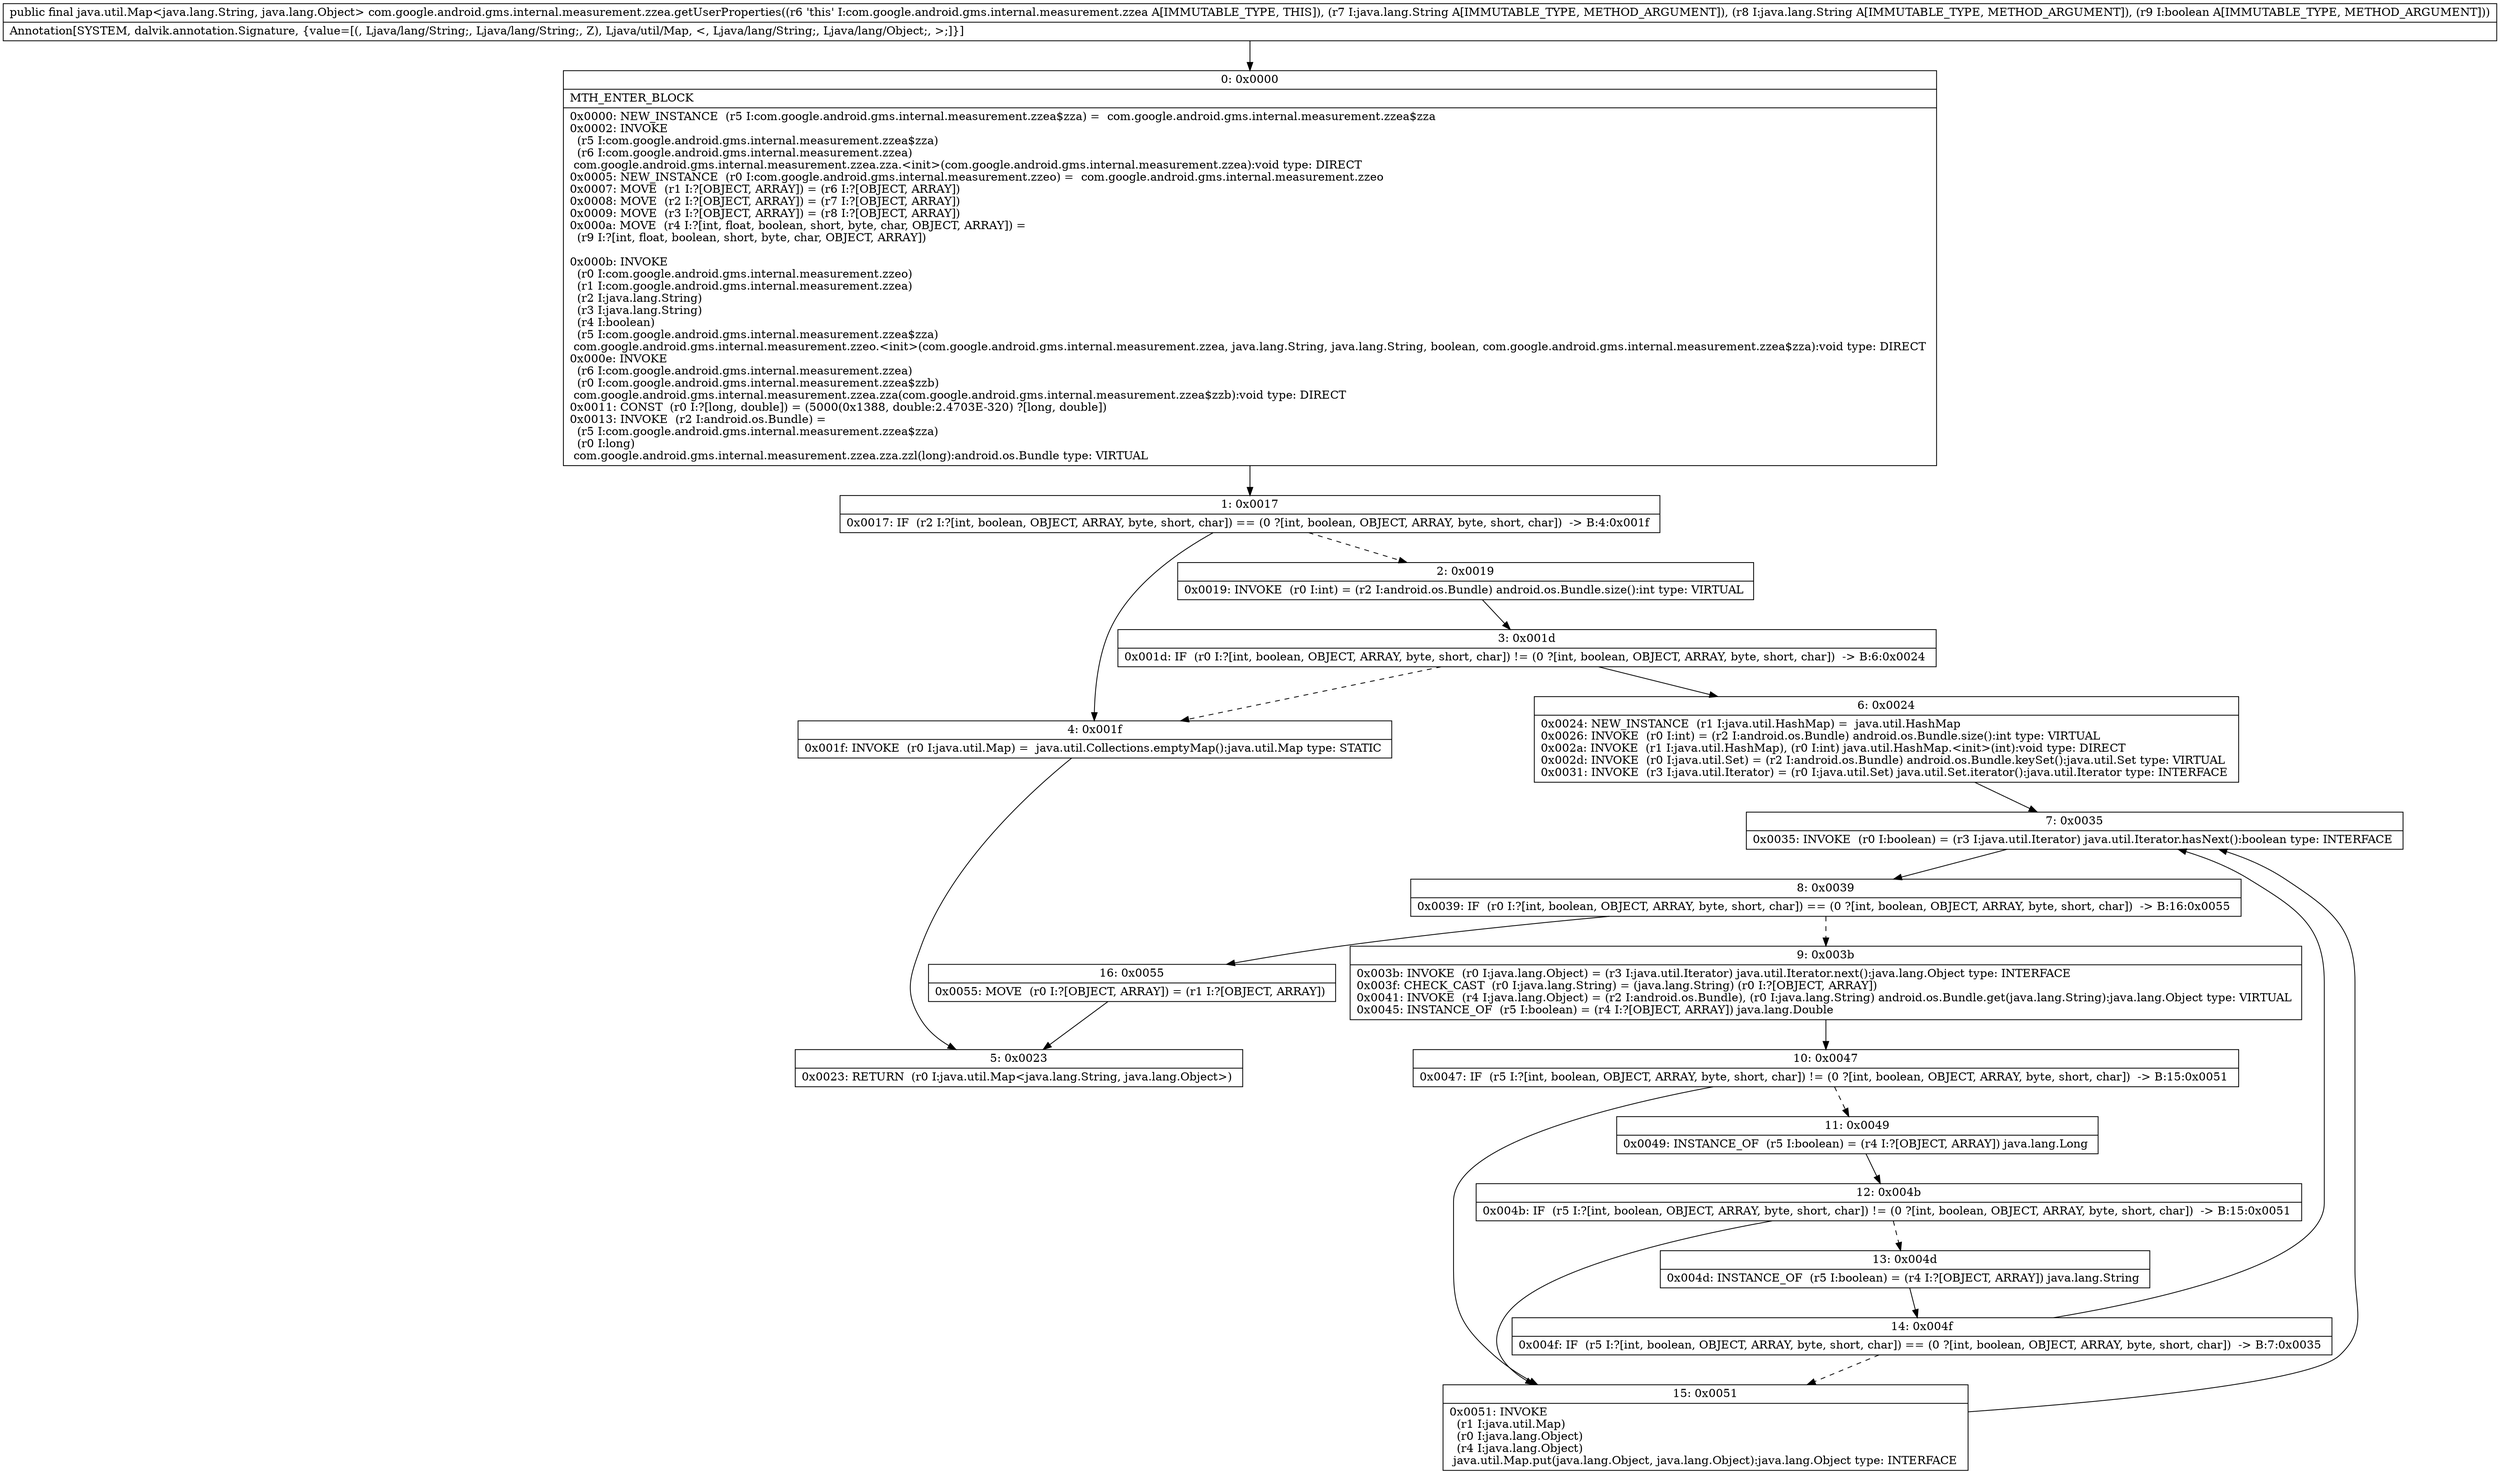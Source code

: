 digraph "CFG forcom.google.android.gms.internal.measurement.zzea.getUserProperties(Ljava\/lang\/String;Ljava\/lang\/String;Z)Ljava\/util\/Map;" {
Node_0 [shape=record,label="{0\:\ 0x0000|MTH_ENTER_BLOCK\l|0x0000: NEW_INSTANCE  (r5 I:com.google.android.gms.internal.measurement.zzea$zza) =  com.google.android.gms.internal.measurement.zzea$zza \l0x0002: INVOKE  \l  (r5 I:com.google.android.gms.internal.measurement.zzea$zza)\l  (r6 I:com.google.android.gms.internal.measurement.zzea)\l com.google.android.gms.internal.measurement.zzea.zza.\<init\>(com.google.android.gms.internal.measurement.zzea):void type: DIRECT \l0x0005: NEW_INSTANCE  (r0 I:com.google.android.gms.internal.measurement.zzeo) =  com.google.android.gms.internal.measurement.zzeo \l0x0007: MOVE  (r1 I:?[OBJECT, ARRAY]) = (r6 I:?[OBJECT, ARRAY]) \l0x0008: MOVE  (r2 I:?[OBJECT, ARRAY]) = (r7 I:?[OBJECT, ARRAY]) \l0x0009: MOVE  (r3 I:?[OBJECT, ARRAY]) = (r8 I:?[OBJECT, ARRAY]) \l0x000a: MOVE  (r4 I:?[int, float, boolean, short, byte, char, OBJECT, ARRAY]) = \l  (r9 I:?[int, float, boolean, short, byte, char, OBJECT, ARRAY])\l \l0x000b: INVOKE  \l  (r0 I:com.google.android.gms.internal.measurement.zzeo)\l  (r1 I:com.google.android.gms.internal.measurement.zzea)\l  (r2 I:java.lang.String)\l  (r3 I:java.lang.String)\l  (r4 I:boolean)\l  (r5 I:com.google.android.gms.internal.measurement.zzea$zza)\l com.google.android.gms.internal.measurement.zzeo.\<init\>(com.google.android.gms.internal.measurement.zzea, java.lang.String, java.lang.String, boolean, com.google.android.gms.internal.measurement.zzea$zza):void type: DIRECT \l0x000e: INVOKE  \l  (r6 I:com.google.android.gms.internal.measurement.zzea)\l  (r0 I:com.google.android.gms.internal.measurement.zzea$zzb)\l com.google.android.gms.internal.measurement.zzea.zza(com.google.android.gms.internal.measurement.zzea$zzb):void type: DIRECT \l0x0011: CONST  (r0 I:?[long, double]) = (5000(0x1388, double:2.4703E\-320) ?[long, double]) \l0x0013: INVOKE  (r2 I:android.os.Bundle) = \l  (r5 I:com.google.android.gms.internal.measurement.zzea$zza)\l  (r0 I:long)\l com.google.android.gms.internal.measurement.zzea.zza.zzl(long):android.os.Bundle type: VIRTUAL \l}"];
Node_1 [shape=record,label="{1\:\ 0x0017|0x0017: IF  (r2 I:?[int, boolean, OBJECT, ARRAY, byte, short, char]) == (0 ?[int, boolean, OBJECT, ARRAY, byte, short, char])  \-\> B:4:0x001f \l}"];
Node_2 [shape=record,label="{2\:\ 0x0019|0x0019: INVOKE  (r0 I:int) = (r2 I:android.os.Bundle) android.os.Bundle.size():int type: VIRTUAL \l}"];
Node_3 [shape=record,label="{3\:\ 0x001d|0x001d: IF  (r0 I:?[int, boolean, OBJECT, ARRAY, byte, short, char]) != (0 ?[int, boolean, OBJECT, ARRAY, byte, short, char])  \-\> B:6:0x0024 \l}"];
Node_4 [shape=record,label="{4\:\ 0x001f|0x001f: INVOKE  (r0 I:java.util.Map) =  java.util.Collections.emptyMap():java.util.Map type: STATIC \l}"];
Node_5 [shape=record,label="{5\:\ 0x0023|0x0023: RETURN  (r0 I:java.util.Map\<java.lang.String, java.lang.Object\>) \l}"];
Node_6 [shape=record,label="{6\:\ 0x0024|0x0024: NEW_INSTANCE  (r1 I:java.util.HashMap) =  java.util.HashMap \l0x0026: INVOKE  (r0 I:int) = (r2 I:android.os.Bundle) android.os.Bundle.size():int type: VIRTUAL \l0x002a: INVOKE  (r1 I:java.util.HashMap), (r0 I:int) java.util.HashMap.\<init\>(int):void type: DIRECT \l0x002d: INVOKE  (r0 I:java.util.Set) = (r2 I:android.os.Bundle) android.os.Bundle.keySet():java.util.Set type: VIRTUAL \l0x0031: INVOKE  (r3 I:java.util.Iterator) = (r0 I:java.util.Set) java.util.Set.iterator():java.util.Iterator type: INTERFACE \l}"];
Node_7 [shape=record,label="{7\:\ 0x0035|0x0035: INVOKE  (r0 I:boolean) = (r3 I:java.util.Iterator) java.util.Iterator.hasNext():boolean type: INTERFACE \l}"];
Node_8 [shape=record,label="{8\:\ 0x0039|0x0039: IF  (r0 I:?[int, boolean, OBJECT, ARRAY, byte, short, char]) == (0 ?[int, boolean, OBJECT, ARRAY, byte, short, char])  \-\> B:16:0x0055 \l}"];
Node_9 [shape=record,label="{9\:\ 0x003b|0x003b: INVOKE  (r0 I:java.lang.Object) = (r3 I:java.util.Iterator) java.util.Iterator.next():java.lang.Object type: INTERFACE \l0x003f: CHECK_CAST  (r0 I:java.lang.String) = (java.lang.String) (r0 I:?[OBJECT, ARRAY]) \l0x0041: INVOKE  (r4 I:java.lang.Object) = (r2 I:android.os.Bundle), (r0 I:java.lang.String) android.os.Bundle.get(java.lang.String):java.lang.Object type: VIRTUAL \l0x0045: INSTANCE_OF  (r5 I:boolean) = (r4 I:?[OBJECT, ARRAY]) java.lang.Double \l}"];
Node_10 [shape=record,label="{10\:\ 0x0047|0x0047: IF  (r5 I:?[int, boolean, OBJECT, ARRAY, byte, short, char]) != (0 ?[int, boolean, OBJECT, ARRAY, byte, short, char])  \-\> B:15:0x0051 \l}"];
Node_11 [shape=record,label="{11\:\ 0x0049|0x0049: INSTANCE_OF  (r5 I:boolean) = (r4 I:?[OBJECT, ARRAY]) java.lang.Long \l}"];
Node_12 [shape=record,label="{12\:\ 0x004b|0x004b: IF  (r5 I:?[int, boolean, OBJECT, ARRAY, byte, short, char]) != (0 ?[int, boolean, OBJECT, ARRAY, byte, short, char])  \-\> B:15:0x0051 \l}"];
Node_13 [shape=record,label="{13\:\ 0x004d|0x004d: INSTANCE_OF  (r5 I:boolean) = (r4 I:?[OBJECT, ARRAY]) java.lang.String \l}"];
Node_14 [shape=record,label="{14\:\ 0x004f|0x004f: IF  (r5 I:?[int, boolean, OBJECT, ARRAY, byte, short, char]) == (0 ?[int, boolean, OBJECT, ARRAY, byte, short, char])  \-\> B:7:0x0035 \l}"];
Node_15 [shape=record,label="{15\:\ 0x0051|0x0051: INVOKE  \l  (r1 I:java.util.Map)\l  (r0 I:java.lang.Object)\l  (r4 I:java.lang.Object)\l java.util.Map.put(java.lang.Object, java.lang.Object):java.lang.Object type: INTERFACE \l}"];
Node_16 [shape=record,label="{16\:\ 0x0055|0x0055: MOVE  (r0 I:?[OBJECT, ARRAY]) = (r1 I:?[OBJECT, ARRAY]) \l}"];
MethodNode[shape=record,label="{public final java.util.Map\<java.lang.String, java.lang.Object\> com.google.android.gms.internal.measurement.zzea.getUserProperties((r6 'this' I:com.google.android.gms.internal.measurement.zzea A[IMMUTABLE_TYPE, THIS]), (r7 I:java.lang.String A[IMMUTABLE_TYPE, METHOD_ARGUMENT]), (r8 I:java.lang.String A[IMMUTABLE_TYPE, METHOD_ARGUMENT]), (r9 I:boolean A[IMMUTABLE_TYPE, METHOD_ARGUMENT]))  | Annotation[SYSTEM, dalvik.annotation.Signature, \{value=[(, Ljava\/lang\/String;, Ljava\/lang\/String;, Z), Ljava\/util\/Map, \<, Ljava\/lang\/String;, Ljava\/lang\/Object;, \>;]\}]\l}"];
MethodNode -> Node_0;
Node_0 -> Node_1;
Node_1 -> Node_2[style=dashed];
Node_1 -> Node_4;
Node_2 -> Node_3;
Node_3 -> Node_4[style=dashed];
Node_3 -> Node_6;
Node_4 -> Node_5;
Node_6 -> Node_7;
Node_7 -> Node_8;
Node_8 -> Node_9[style=dashed];
Node_8 -> Node_16;
Node_9 -> Node_10;
Node_10 -> Node_11[style=dashed];
Node_10 -> Node_15;
Node_11 -> Node_12;
Node_12 -> Node_13[style=dashed];
Node_12 -> Node_15;
Node_13 -> Node_14;
Node_14 -> Node_7;
Node_14 -> Node_15[style=dashed];
Node_15 -> Node_7;
Node_16 -> Node_5;
}

